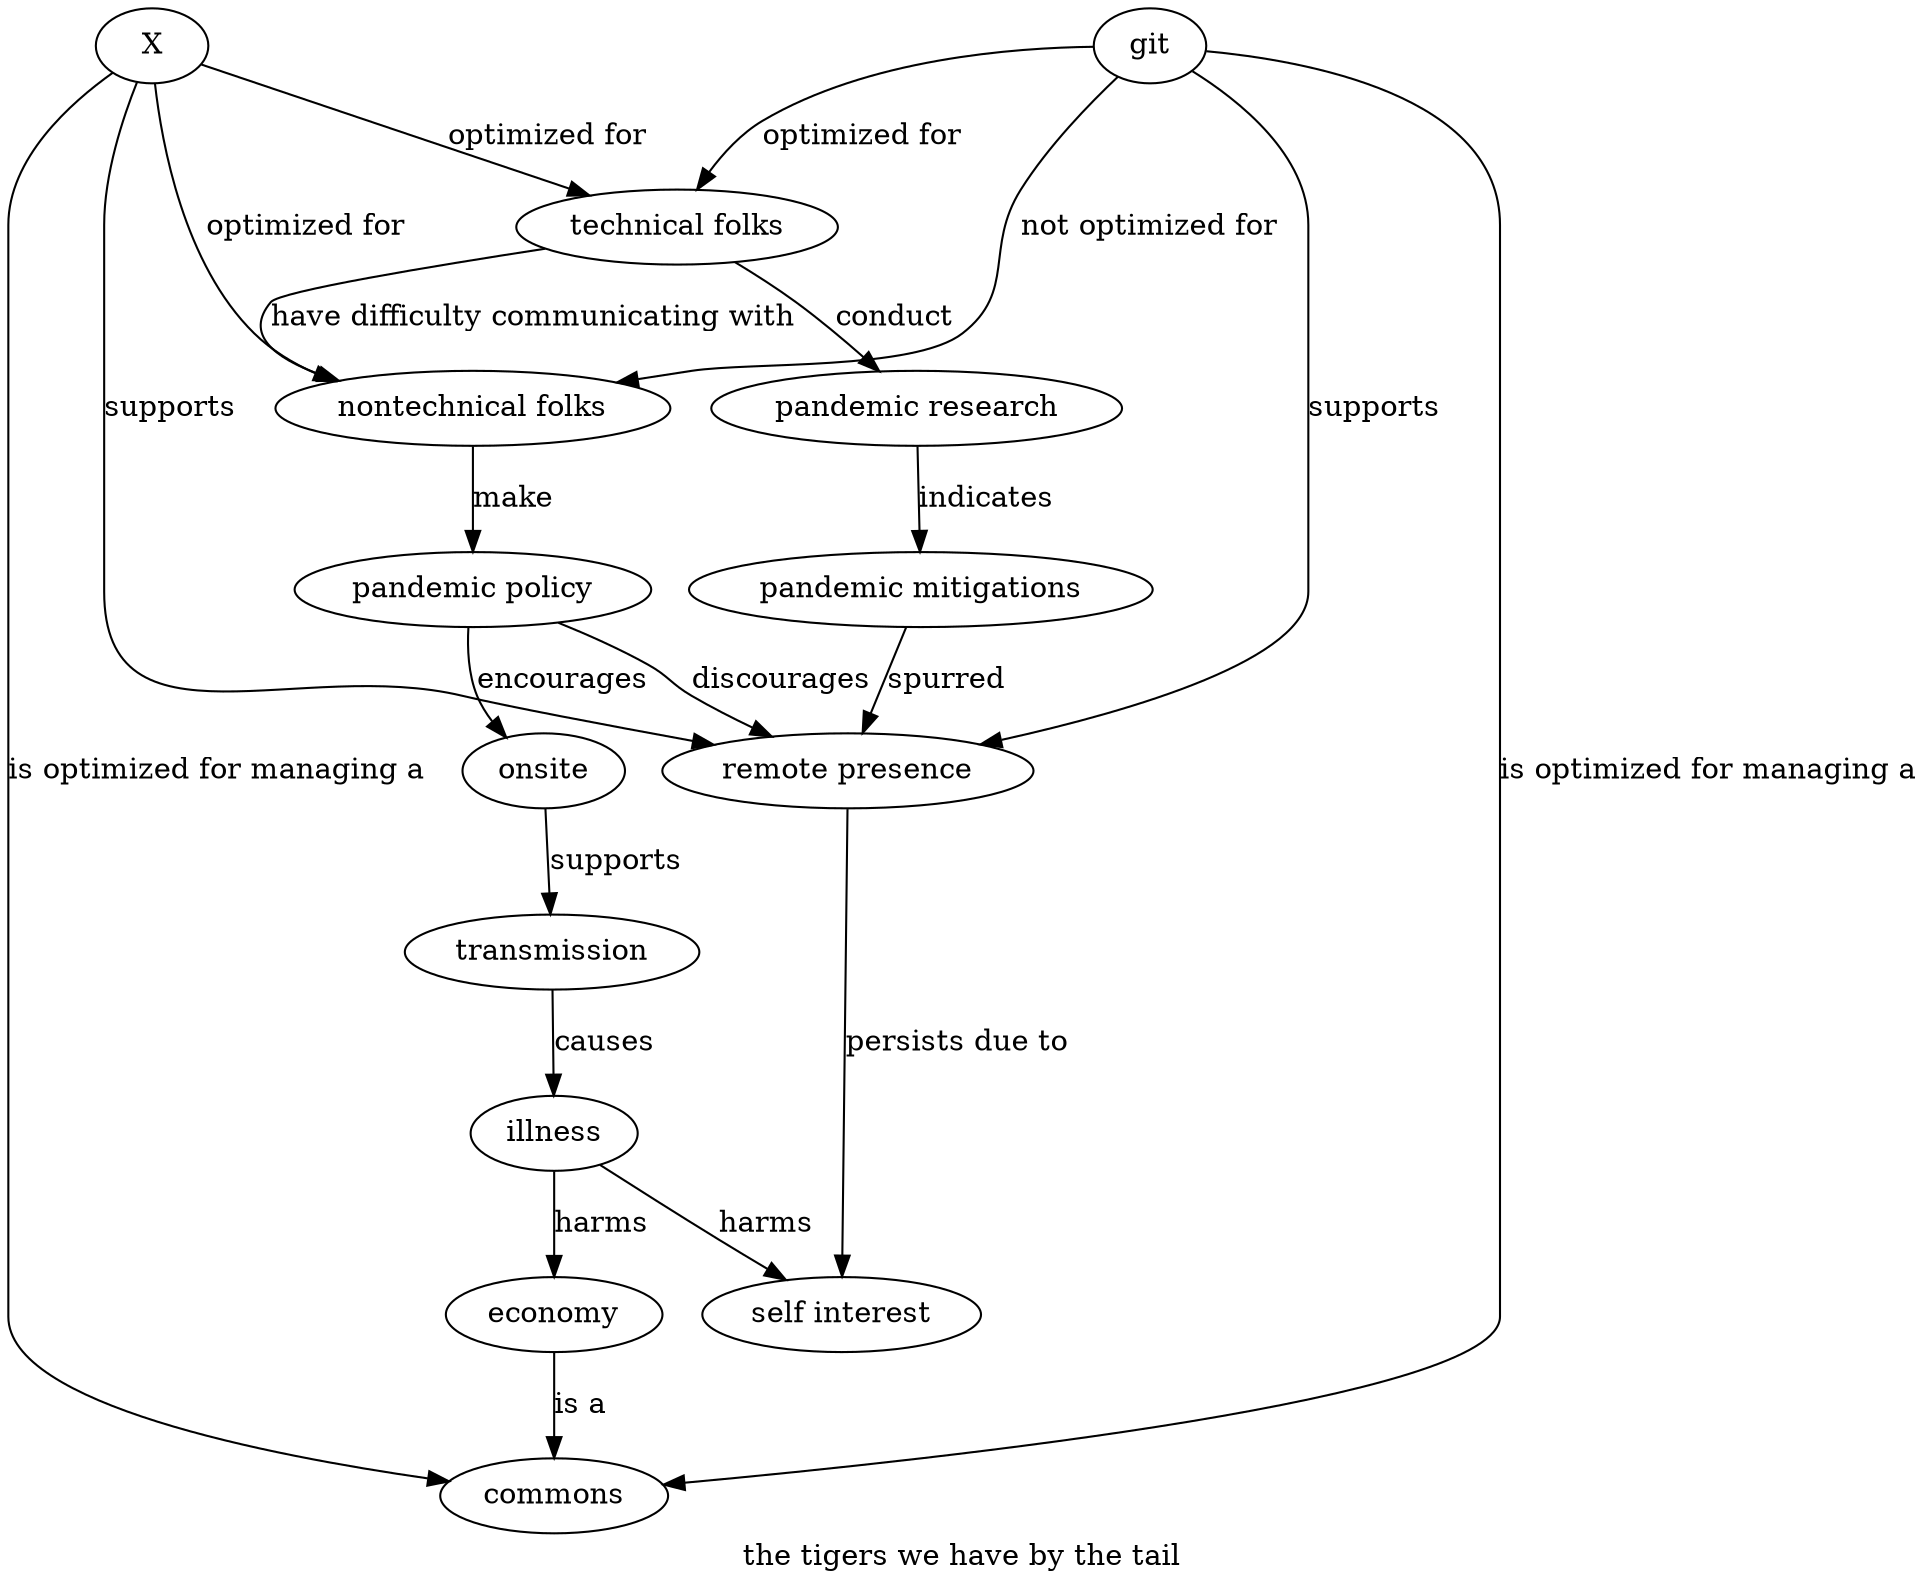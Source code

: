 digraph tigers {
    rankdir=TB;
    label="the tigers we have by the tail";

    remote [label="remote presence"];
    technical [label="technical folks"];
    nontechnical [label="nontechnical folks"];
    research [label="pandemic research"];
    policy [label="pandemic policy"];
    mitigations [label="pandemic mitigations"];
    self [label="self interest"];
    X [label="X"];

    git -> remote [label=supports];
    git -> technical [label="optimized for"];
    git -> nontechnical [label="not optimized for"];
    git -> commons [label="is optimized for managing a"];
    
    X -> remote [label=supports];
    X -> technical [label="optimized for"];
    X -> nontechnical [label="optimized for"];
    X -> commons [label="is optimized for managing a"];
    
    technical -> research [label="conduct"];
    technical -> nontechnical [label="have difficulty communicating with"];

    nontechnical -> policy [label="make"];
    policy -> remote [label=discourages];
    policy -> onsite [label=encourages];

    onsite -> transmission [label=supports];
    transmission -> illness [label=causes];
    illness -> economy [label=harms];
    illness -> self [label=harms];

    research -> mitigations [label=indicates];    
    mitigations -> remote [label="spurred"];
    remote -> self [label="persists due to"];

    economy -> commons [label="is a"];
}